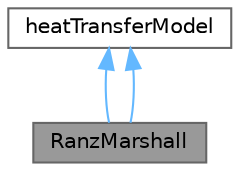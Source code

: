 digraph "RanzMarshall"
{
 // LATEX_PDF_SIZE
  bgcolor="transparent";
  edge [fontname=Helvetica,fontsize=10,labelfontname=Helvetica,labelfontsize=10];
  node [fontname=Helvetica,fontsize=10,shape=box,height=0.2,width=0.4];
  Node1 [id="Node000001",label="RanzMarshall",height=0.2,width=0.4,color="gray40", fillcolor="grey60", style="filled", fontcolor="black",tooltip="Ranz-Marshall correlation for turbulent heat transfer from the surface of a sphere to the surrounding..."];
  Node2 -> Node1 [id="edge1_Node000001_Node000002",dir="back",color="steelblue1",style="solid",tooltip=" "];
  Node2 [id="Node000002",label="heatTransferModel",height=0.2,width=0.4,color="gray40", fillcolor="white", style="filled",URL="$classFoam_1_1heatTransferModel.html",tooltip=" "];
  Node2 -> Node1 [id="edge2_Node000001_Node000002",dir="back",color="steelblue1",style="solid",tooltip=" "];
}

